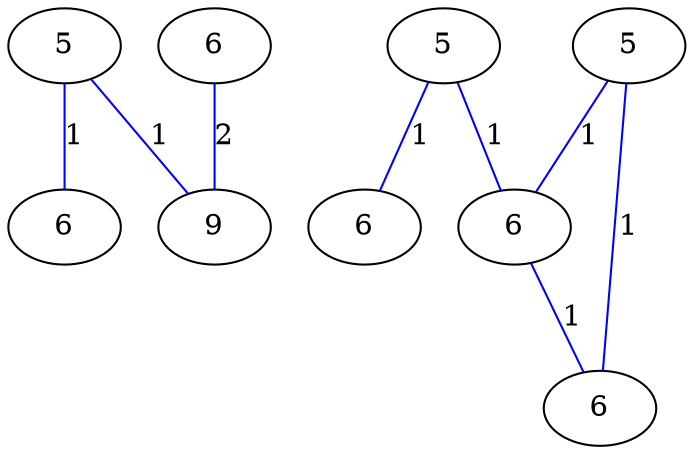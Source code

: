 graph G {
	0 [label="5"];
	1 [label="6"];
	2 [label="6"];
	3 [label="9"];
	4 [label="5"];
	5 [label="5"];
	6 [label="6"];
	7 [label="6"];
	8 [label="6"];
	0 -- 1 [label="1", color=blue];
	0 -- 3 [label="1", color=blue];
	2 -- 3 [label="2", color=blue];
	4 -- 6 [label="1", color=blue];
	4 -- 7 [label="1", color=blue];
	5 -- 7 [label="1", color=blue];
	5 -- 8 [label="1", color=blue];
	7 -- 8 [label="1", color=blue];
}